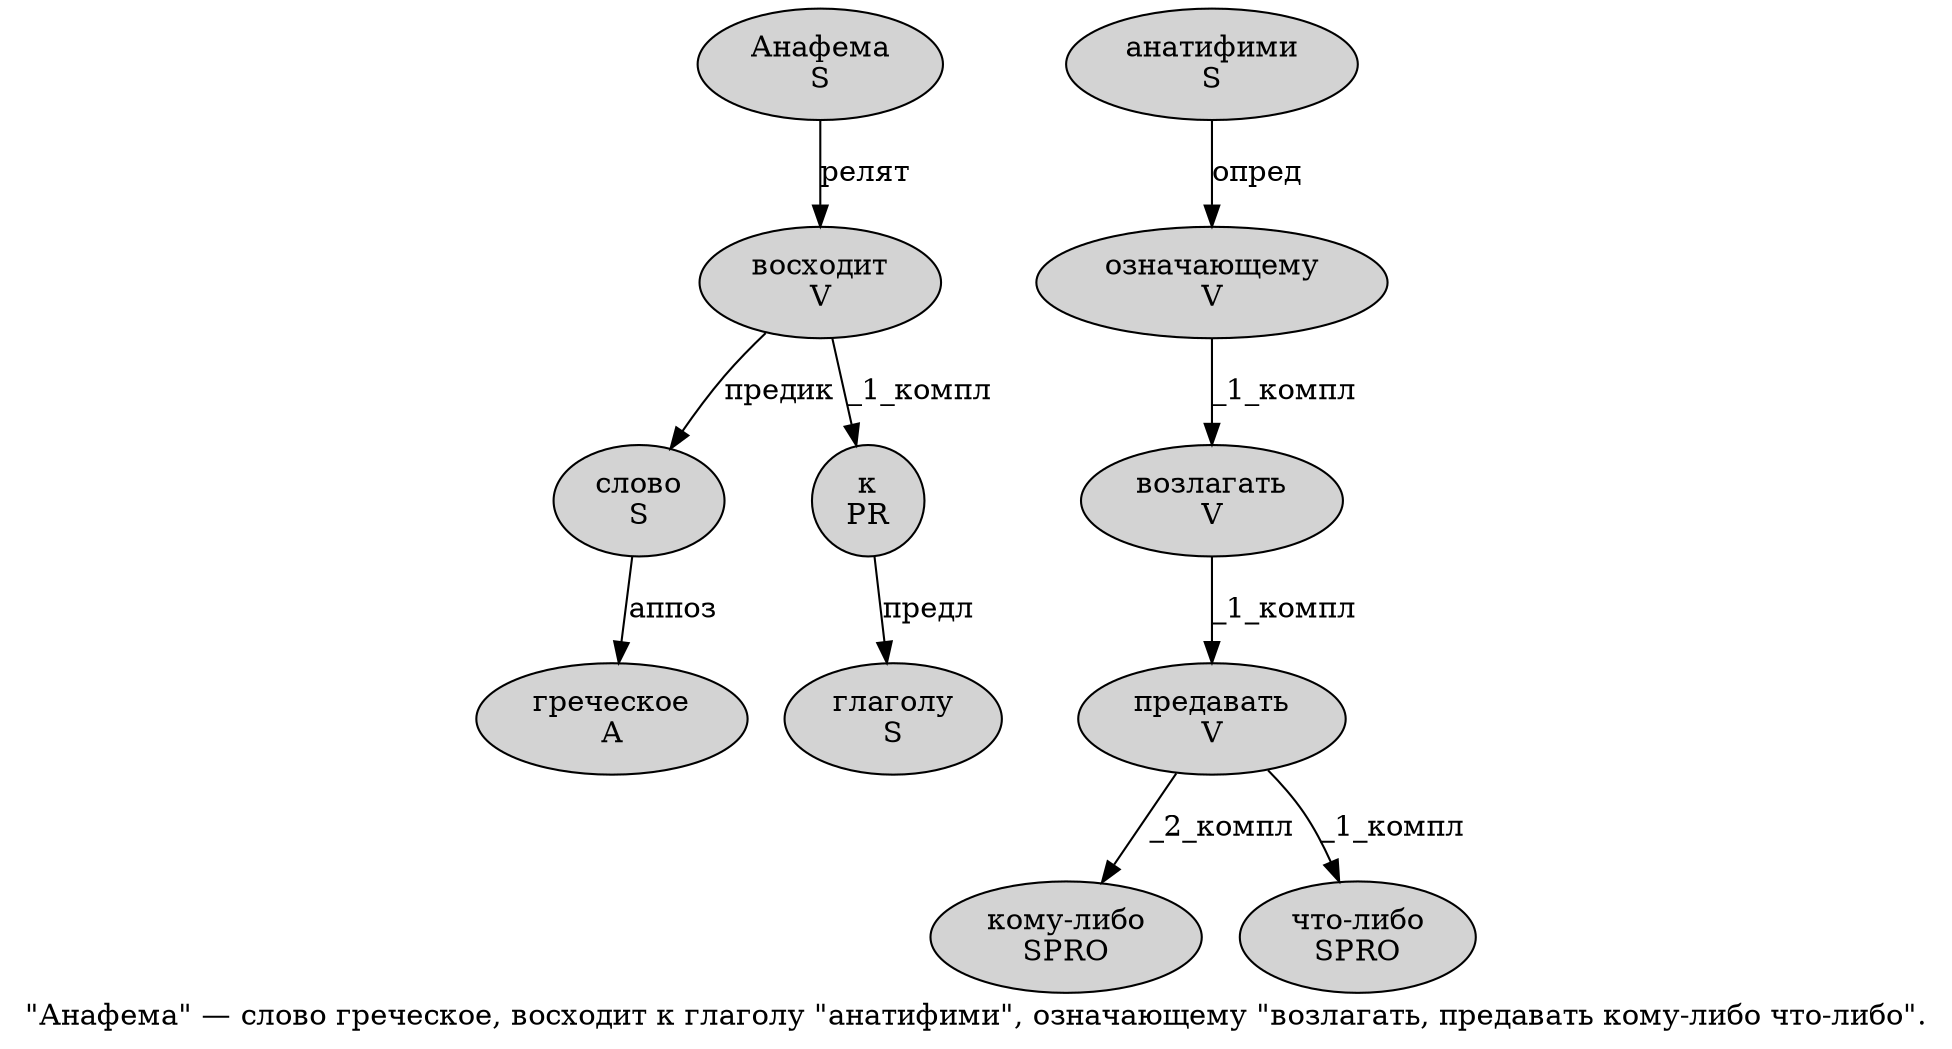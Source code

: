 digraph SENTENCE_1635 {
	graph [label="\"Анафема\" — слово греческое, восходит к глаголу \"анатифими\", означающему \"возлагать, предавать кому-либо что-либо\"."]
	node [style=filled]
		1 [label="Анафема
S" color="" fillcolor=lightgray penwidth=1 shape=ellipse]
		4 [label="слово
S" color="" fillcolor=lightgray penwidth=1 shape=ellipse]
		5 [label="греческое
A" color="" fillcolor=lightgray penwidth=1 shape=ellipse]
		7 [label="восходит
V" color="" fillcolor=lightgray penwidth=1 shape=ellipse]
		8 [label="к
PR" color="" fillcolor=lightgray penwidth=1 shape=ellipse]
		9 [label="глаголу
S" color="" fillcolor=lightgray penwidth=1 shape=ellipse]
		11 [label="анатифими
S" color="" fillcolor=lightgray penwidth=1 shape=ellipse]
		14 [label="означающему
V" color="" fillcolor=lightgray penwidth=1 shape=ellipse]
		16 [label="возлагать
V" color="" fillcolor=lightgray penwidth=1 shape=ellipse]
		18 [label="предавать
V" color="" fillcolor=lightgray penwidth=1 shape=ellipse]
		19 [label="кому-либо
SPRO" color="" fillcolor=lightgray penwidth=1 shape=ellipse]
		20 [label="что-либо
SPRO" color="" fillcolor=lightgray penwidth=1 shape=ellipse]
			14 -> 16 [label="_1_компл"]
			18 -> 19 [label="_2_компл"]
			18 -> 20 [label="_1_компл"]
			1 -> 7 [label="релят"]
			4 -> 5 [label="аппоз"]
			7 -> 4 [label="предик"]
			7 -> 8 [label="_1_компл"]
			16 -> 18 [label="_1_компл"]
			11 -> 14 [label="опред"]
			8 -> 9 [label="предл"]
}